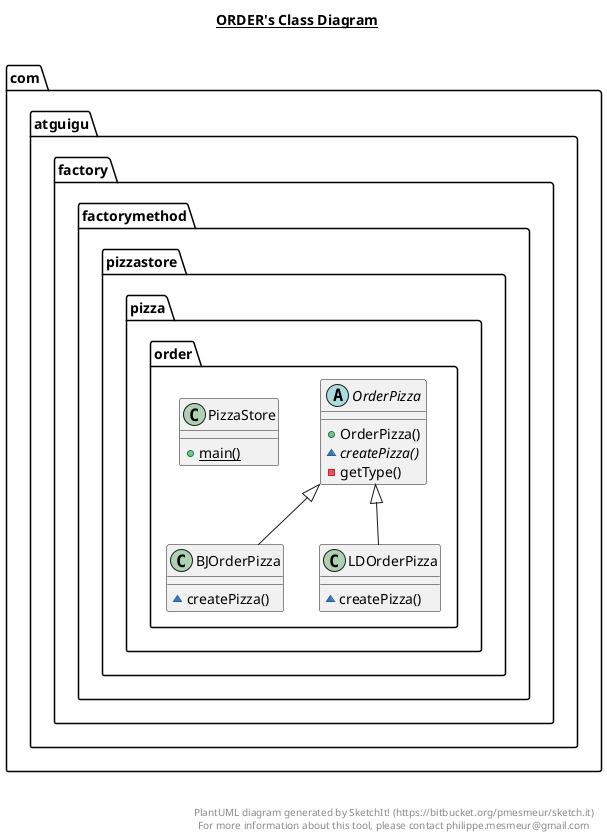 @startuml

title __ORDER's Class Diagram__\n

  namespace com.atguigu.factory.factorymethod.pizzastore.pizza.order {
    class com.atguigu.factory.factorymethod.pizzastore.pizza.order.BJOrderPizza {
        ~ createPizza()
    }
  }
  

  namespace com.atguigu.factory.factorymethod.pizzastore.pizza.order {
    class com.atguigu.factory.factorymethod.pizzastore.pizza.order.LDOrderPizza {
        ~ createPizza()
    }
  }
  

  namespace com.atguigu.factory.factorymethod.pizzastore.pizza.order {
    abstract class com.atguigu.factory.factorymethod.pizzastore.pizza.order.OrderPizza {
        + OrderPizza()
        {abstract} ~ createPizza()
        - getType()
    }
  }
  

  namespace com.atguigu.factory.factorymethod.pizzastore.pizza.order {
    class com.atguigu.factory.factorymethod.pizzastore.pizza.order.PizzaStore {
        {static} + main()
    }
  }
  

  com.atguigu.factory.factorymethod.pizzastore.pizza.order.BJOrderPizza -up-|> com.atguigu.factory.factorymethod.pizzastore.pizza.order.OrderPizza
  com.atguigu.factory.factorymethod.pizzastore.pizza.order.LDOrderPizza -up-|> com.atguigu.factory.factorymethod.pizzastore.pizza.order.OrderPizza


right footer


PlantUML diagram generated by SketchIt! (https://bitbucket.org/pmesmeur/sketch.it)
For more information about this tool, please contact philippe.mesmeur@gmail.com
endfooter

@enduml
